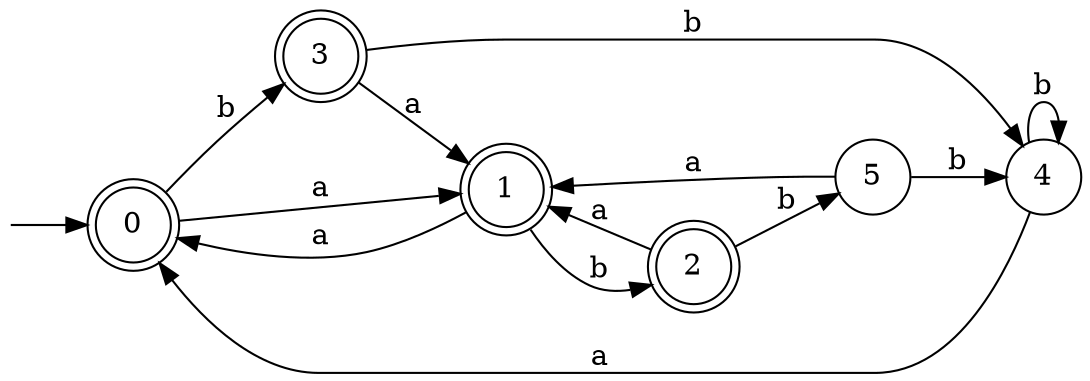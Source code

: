 digraph Automaton {
	 rankdir=LR
	n0[shape=none label="" height=0 width=0 ]
	n0->0
	0[shape=doublecircle]
	1[shape=doublecircle]
	2[shape=doublecircle]
	3[shape=doublecircle]
	node [shape = circle]
	0
	1
	2
	3
	4
	5
	0 -> 1 [label="a"]
	0 -> 3 [label="b"]
	1 -> 0 [label="a"]
	1 -> 2 [label="b"]
	2 -> 1 [label="a"]
	2 -> 5 [label="b"]
	3 -> 1 [label="a"]
	3 -> 4 [label="b"]
	4 -> 0 [label="a"]
	4 -> 4 [label="b"]
	5 -> 1 [label="a"]
	5 -> 4 [label="b"]
}
